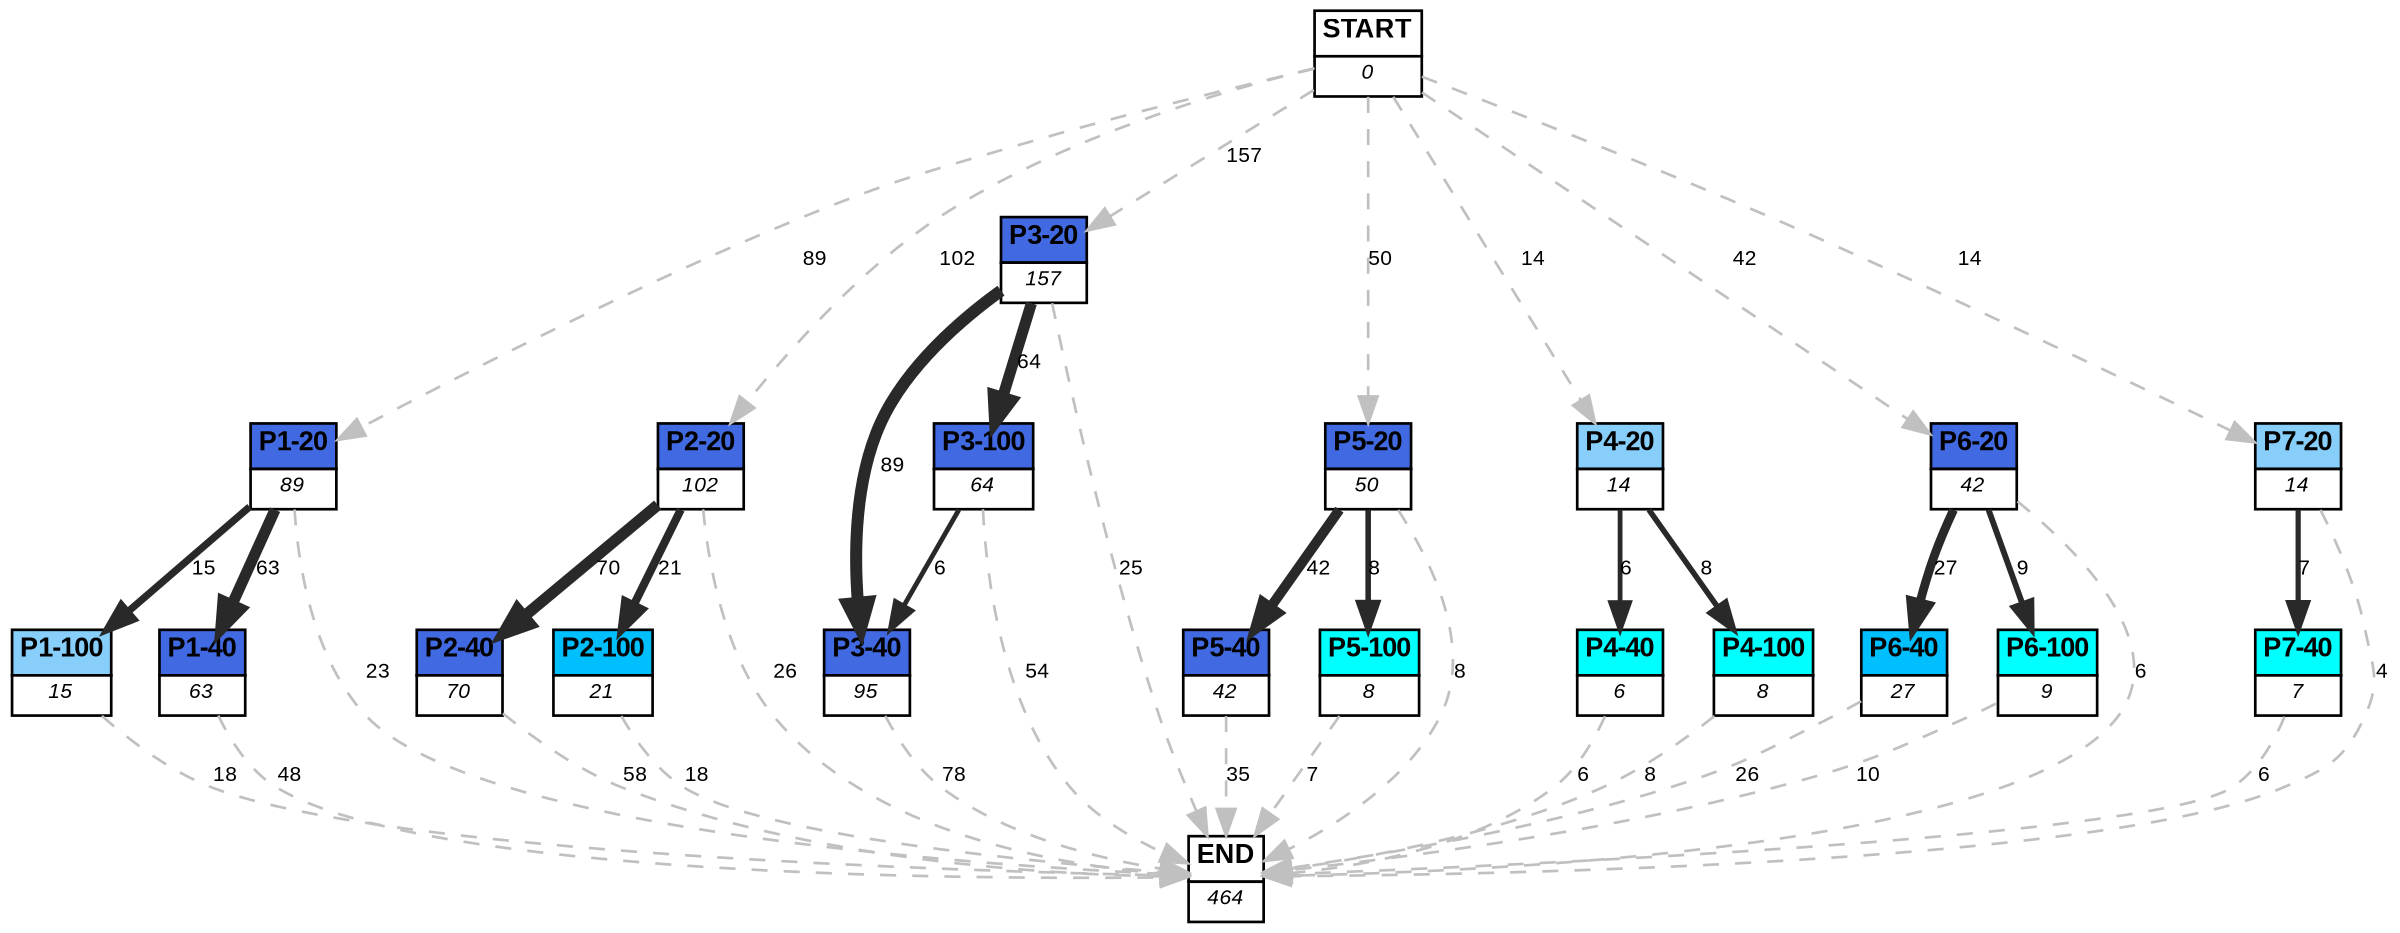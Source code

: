 digraph graphname {
	dpi = 150
	size="16,11!";
	margin = 0;
"P1-20" [shape=plain, label=<<table border="0" cellborder="1" cellspacing="0"><tr><td bgcolor="royalblue"><FONT face="Arial" POINT-SIZE="10"><b>P1-20</b></FONT></td></tr><tr><td bgcolor="white"><FONT face="Arial" POINT-SIZE="8"><i>89</i></FONT></td></tr></table>>]
"P1-100" [shape=plain, label=<<table border="0" cellborder="1" cellspacing="0"><tr><td bgcolor="lightskyblue"><FONT face="Arial" POINT-SIZE="10"><b>P1-100</b></FONT></td></tr><tr><td bgcolor="white"><FONT face="Arial" POINT-SIZE="8"><i>15</i></FONT></td></tr></table>>]
"P1-40" [shape=plain, label=<<table border="0" cellborder="1" cellspacing="0"><tr><td bgcolor="royalblue"><FONT face="Arial" POINT-SIZE="10"><b>P1-40</b></FONT></td></tr><tr><td bgcolor="white"><FONT face="Arial" POINT-SIZE="8"><i>63</i></FONT></td></tr></table>>]
"P2-20" [shape=plain, label=<<table border="0" cellborder="1" cellspacing="0"><tr><td bgcolor="royalblue"><FONT face="Arial" POINT-SIZE="10"><b>P2-20</b></FONT></td></tr><tr><td bgcolor="white"><FONT face="Arial" POINT-SIZE="8"><i>102</i></FONT></td></tr></table>>]
"P2-40" [shape=plain, label=<<table border="0" cellborder="1" cellspacing="0"><tr><td bgcolor="royalblue"><FONT face="Arial" POINT-SIZE="10"><b>P2-40</b></FONT></td></tr><tr><td bgcolor="white"><FONT face="Arial" POINT-SIZE="8"><i>70</i></FONT></td></tr></table>>]
"P2-100" [shape=plain, label=<<table border="0" cellborder="1" cellspacing="0"><tr><td bgcolor="deepskyblue"><FONT face="Arial" POINT-SIZE="10"><b>P2-100</b></FONT></td></tr><tr><td bgcolor="white"><FONT face="Arial" POINT-SIZE="8"><i>21</i></FONT></td></tr></table>>]
"P3-20" [shape=plain, label=<<table border="0" cellborder="1" cellspacing="0"><tr><td bgcolor="royalblue"><FONT face="Arial" POINT-SIZE="10"><b>P3-20</b></FONT></td></tr><tr><td bgcolor="white"><FONT face="Arial" POINT-SIZE="8"><i>157</i></FONT></td></tr></table>>]
"P3-40" [shape=plain, label=<<table border="0" cellborder="1" cellspacing="0"><tr><td bgcolor="royalblue"><FONT face="Arial" POINT-SIZE="10"><b>P3-40</b></FONT></td></tr><tr><td bgcolor="white"><FONT face="Arial" POINT-SIZE="8"><i>95</i></FONT></td></tr></table>>]
"P3-100" [shape=plain, label=<<table border="0" cellborder="1" cellspacing="0"><tr><td bgcolor="royalblue"><FONT face="Arial" POINT-SIZE="10"><b>P3-100</b></FONT></td></tr><tr><td bgcolor="white"><FONT face="Arial" POINT-SIZE="8"><i>64</i></FONT></td></tr></table>>]
"P5-20" [shape=plain, label=<<table border="0" cellborder="1" cellspacing="0"><tr><td bgcolor="royalblue"><FONT face="Arial" POINT-SIZE="10"><b>P5-20</b></FONT></td></tr><tr><td bgcolor="white"><FONT face="Arial" POINT-SIZE="8"><i>50</i></FONT></td></tr></table>>]
"P5-40" [shape=plain, label=<<table border="0" cellborder="1" cellspacing="0"><tr><td bgcolor="royalblue"><FONT face="Arial" POINT-SIZE="10"><b>P5-40</b></FONT></td></tr><tr><td bgcolor="white"><FONT face="Arial" POINT-SIZE="8"><i>42</i></FONT></td></tr></table>>]
"P4-20" [shape=plain, label=<<table border="0" cellborder="1" cellspacing="0"><tr><td bgcolor="lightskyblue"><FONT face="Arial" POINT-SIZE="10"><b>P4-20</b></FONT></td></tr><tr><td bgcolor="white"><FONT face="Arial" POINT-SIZE="8"><i>14</i></FONT></td></tr></table>>]
"P4-40" [shape=plain, label=<<table border="0" cellborder="1" cellspacing="0"><tr><td bgcolor="aqua"><FONT face="Arial" POINT-SIZE="10"><b>P4-40</b></FONT></td></tr><tr><td bgcolor="white"><FONT face="Arial" POINT-SIZE="8"><i>6</i></FONT></td></tr></table>>]
"P6-20" [shape=plain, label=<<table border="0" cellborder="1" cellspacing="0"><tr><td bgcolor="royalblue"><FONT face="Arial" POINT-SIZE="10"><b>P6-20</b></FONT></td></tr><tr><td bgcolor="white"><FONT face="Arial" POINT-SIZE="8"><i>42</i></FONT></td></tr></table>>]
"P6-40" [shape=plain, label=<<table border="0" cellborder="1" cellspacing="0"><tr><td bgcolor="deepskyblue"><FONT face="Arial" POINT-SIZE="10"><b>P6-40</b></FONT></td></tr><tr><td bgcolor="white"><FONT face="Arial" POINT-SIZE="8"><i>27</i></FONT></td></tr></table>>]
"P5-100" [shape=plain, label=<<table border="0" cellborder="1" cellspacing="0"><tr><td bgcolor="aqua"><FONT face="Arial" POINT-SIZE="10"><b>P5-100</b></FONT></td></tr><tr><td bgcolor="white"><FONT face="Arial" POINT-SIZE="8"><i>8</i></FONT></td></tr></table>>]
"P4-100" [shape=plain, label=<<table border="0" cellborder="1" cellspacing="0"><tr><td bgcolor="aqua"><FONT face="Arial" POINT-SIZE="10"><b>P4-100</b></FONT></td></tr><tr><td bgcolor="white"><FONT face="Arial" POINT-SIZE="8"><i>8</i></FONT></td></tr></table>>]
"P6-100" [shape=plain, label=<<table border="0" cellborder="1" cellspacing="0"><tr><td bgcolor="aqua"><FONT face="Arial" POINT-SIZE="10"><b>P6-100</b></FONT></td></tr><tr><td bgcolor="white"><FONT face="Arial" POINT-SIZE="8"><i>9</i></FONT></td></tr></table>>]
"P7-20" [shape=plain, label=<<table border="0" cellborder="1" cellspacing="0"><tr><td bgcolor="lightskyblue"><FONT face="Arial" POINT-SIZE="10"><b>P7-20</b></FONT></td></tr><tr><td bgcolor="white"><FONT face="Arial" POINT-SIZE="8"><i>14</i></FONT></td></tr></table>>]
"P7-40" [shape=plain, label=<<table border="0" cellborder="1" cellspacing="0"><tr><td bgcolor="aqua"><FONT face="Arial" POINT-SIZE="10"><b>P7-40</b></FONT></td></tr><tr><td bgcolor="white"><FONT face="Arial" POINT-SIZE="8"><i>7</i></FONT></td></tr></table>>]
"START" [shape=plain, label=<<table border="0" cellborder="1" cellspacing="0"><tr><td bgcolor="white"><FONT face="Arial" POINT-SIZE="10"><b>START</b></FONT></td></tr><tr><td bgcolor="white"><FONT face="Arial" POINT-SIZE="8"><i>0</i></FONT></td></tr></table>>]
"END" [shape=plain, label=<<table border="0" cellborder="1" cellspacing="0"><tr><td bgcolor="white"><FONT face="Arial" POINT-SIZE="10"><b>END</b></FONT></td></tr><tr><td bgcolor="white"><FONT face="Arial" POINT-SIZE="8"><i>464</i></FONT></td></tr></table>>]
"P1-20" -> "P1-100" [ color=grey16 penwidth = "2.70805020110221"label ="15" labelfloat=false fontname="Arial" fontsize=8]
"P1-20" -> "P1-40" [ color=grey16 penwidth = "4.143134726391533"label ="63" labelfloat=false fontname="Arial" fontsize=8]
"P1-20" -> "END" [ style = dashed color=grey label ="23" labelfloat=false fontname="Arial" fontsize=8]
"P1-100" -> "END" [ style = dashed color=grey label ="18" labelfloat=false fontname="Arial" fontsize=8]
"P1-40" -> "END" [ style = dashed color=grey label ="48" labelfloat=false fontname="Arial" fontsize=8]
"P2-20" -> "P2-40" [ color=grey16 penwidth = "4.248495242049359"label ="70" labelfloat=false fontname="Arial" fontsize=8]
"P2-20" -> "P2-100" [ color=grey16 penwidth = "3.044522437723423"label ="21" labelfloat=false fontname="Arial" fontsize=8]
"P2-20" -> "END" [ style = dashed color=grey label ="26" labelfloat=false fontname="Arial" fontsize=8]
"P2-40" -> "END" [ style = dashed color=grey label ="58" labelfloat=false fontname="Arial" fontsize=8]
"P2-100" -> "END" [ style = dashed color=grey label ="18" labelfloat=false fontname="Arial" fontsize=8]
"P3-20" -> "P3-40" [ color=grey16 penwidth = "4.48863636973214"label ="89" labelfloat=false fontname="Arial" fontsize=8]
"P3-20" -> "P3-100" [ color=grey16 penwidth = "4.1588830833596715"label ="64" labelfloat=false fontname="Arial" fontsize=8]
"P3-20" -> "END" [ style = dashed color=grey label ="25" labelfloat=false fontname="Arial" fontsize=8]
"P3-40" -> "END" [ style = dashed color=grey label ="78" labelfloat=false fontname="Arial" fontsize=8]
"P3-100" -> "P3-40" [ color=grey16 penwidth = "1.791759469228055"label ="6" labelfloat=false fontname="Arial" fontsize=8]
"P3-100" -> "END" [ style = dashed color=grey label ="54" labelfloat=false fontname="Arial" fontsize=8]
"P5-20" -> "P5-40" [ color=grey16 penwidth = "3.7376696182833684"label ="42" labelfloat=false fontname="Arial" fontsize=8]
"P5-20" -> "P5-100" [ color=grey16 penwidth = "2.0794415416798357"label ="8" labelfloat=false fontname="Arial" fontsize=8]
"P5-20" -> "END" [ style = dashed color=grey label ="8" labelfloat=false fontname="Arial" fontsize=8]
"P5-40" -> "END" [ style = dashed color=grey label ="35" labelfloat=false fontname="Arial" fontsize=8]
"P4-20" -> "P4-40" [ color=grey16 penwidth = "1.791759469228055"label ="6" labelfloat=false fontname="Arial" fontsize=8]
"P4-20" -> "P4-100" [ color=grey16 penwidth = "2.0794415416798357"label ="8" labelfloat=false fontname="Arial" fontsize=8]
"P4-40" -> "END" [ style = dashed color=grey label ="6" labelfloat=false fontname="Arial" fontsize=8]
"P6-20" -> "P6-40" [ color=grey16 penwidth = "3.295836866004329"label ="27" labelfloat=false fontname="Arial" fontsize=8]
"P6-20" -> "P6-100" [ color=grey16 penwidth = "2.1972245773362196"label ="9" labelfloat=false fontname="Arial" fontsize=8]
"P6-20" -> "END" [ style = dashed color=grey label ="6" labelfloat=false fontname="Arial" fontsize=8]
"P6-40" -> "END" [ style = dashed color=grey label ="26" labelfloat=false fontname="Arial" fontsize=8]
"P5-100" -> "END" [ style = dashed color=grey label ="7" labelfloat=false fontname="Arial" fontsize=8]
"P4-100" -> "END" [ style = dashed color=grey label ="8" labelfloat=false fontname="Arial" fontsize=8]
"P6-100" -> "END" [ style = dashed color=grey label ="10" labelfloat=false fontname="Arial" fontsize=8]
"P7-20" -> "P7-40" [ color=grey16 penwidth = "1.9459101490553132"label ="7" labelfloat=false fontname="Arial" fontsize=8]
"P7-20" -> "END" [ style = dashed color=grey label ="4" labelfloat=false fontname="Arial" fontsize=8]
"P7-40" -> "END" [ style = dashed color=grey label ="6" labelfloat=false fontname="Arial" fontsize=8]
"START" -> "P1-20" [ style = dashed color=grey label ="89" labelfloat=false fontname="Arial" fontsize=8]
"START" -> "P2-20" [ style = dashed color=grey label ="102" labelfloat=false fontname="Arial" fontsize=8]
"START" -> "P3-20" [ style = dashed color=grey label ="157" labelfloat=false fontname="Arial" fontsize=8]
"START" -> "P5-20" [ style = dashed color=grey label ="50" labelfloat=false fontname="Arial" fontsize=8]
"START" -> "P4-20" [ style = dashed color=grey label ="14" labelfloat=false fontname="Arial" fontsize=8]
"START" -> "P6-20" [ style = dashed color=grey label ="42" labelfloat=false fontname="Arial" fontsize=8]
"START" -> "P7-20" [ style = dashed color=grey label ="14" labelfloat=false fontname="Arial" fontsize=8]
}